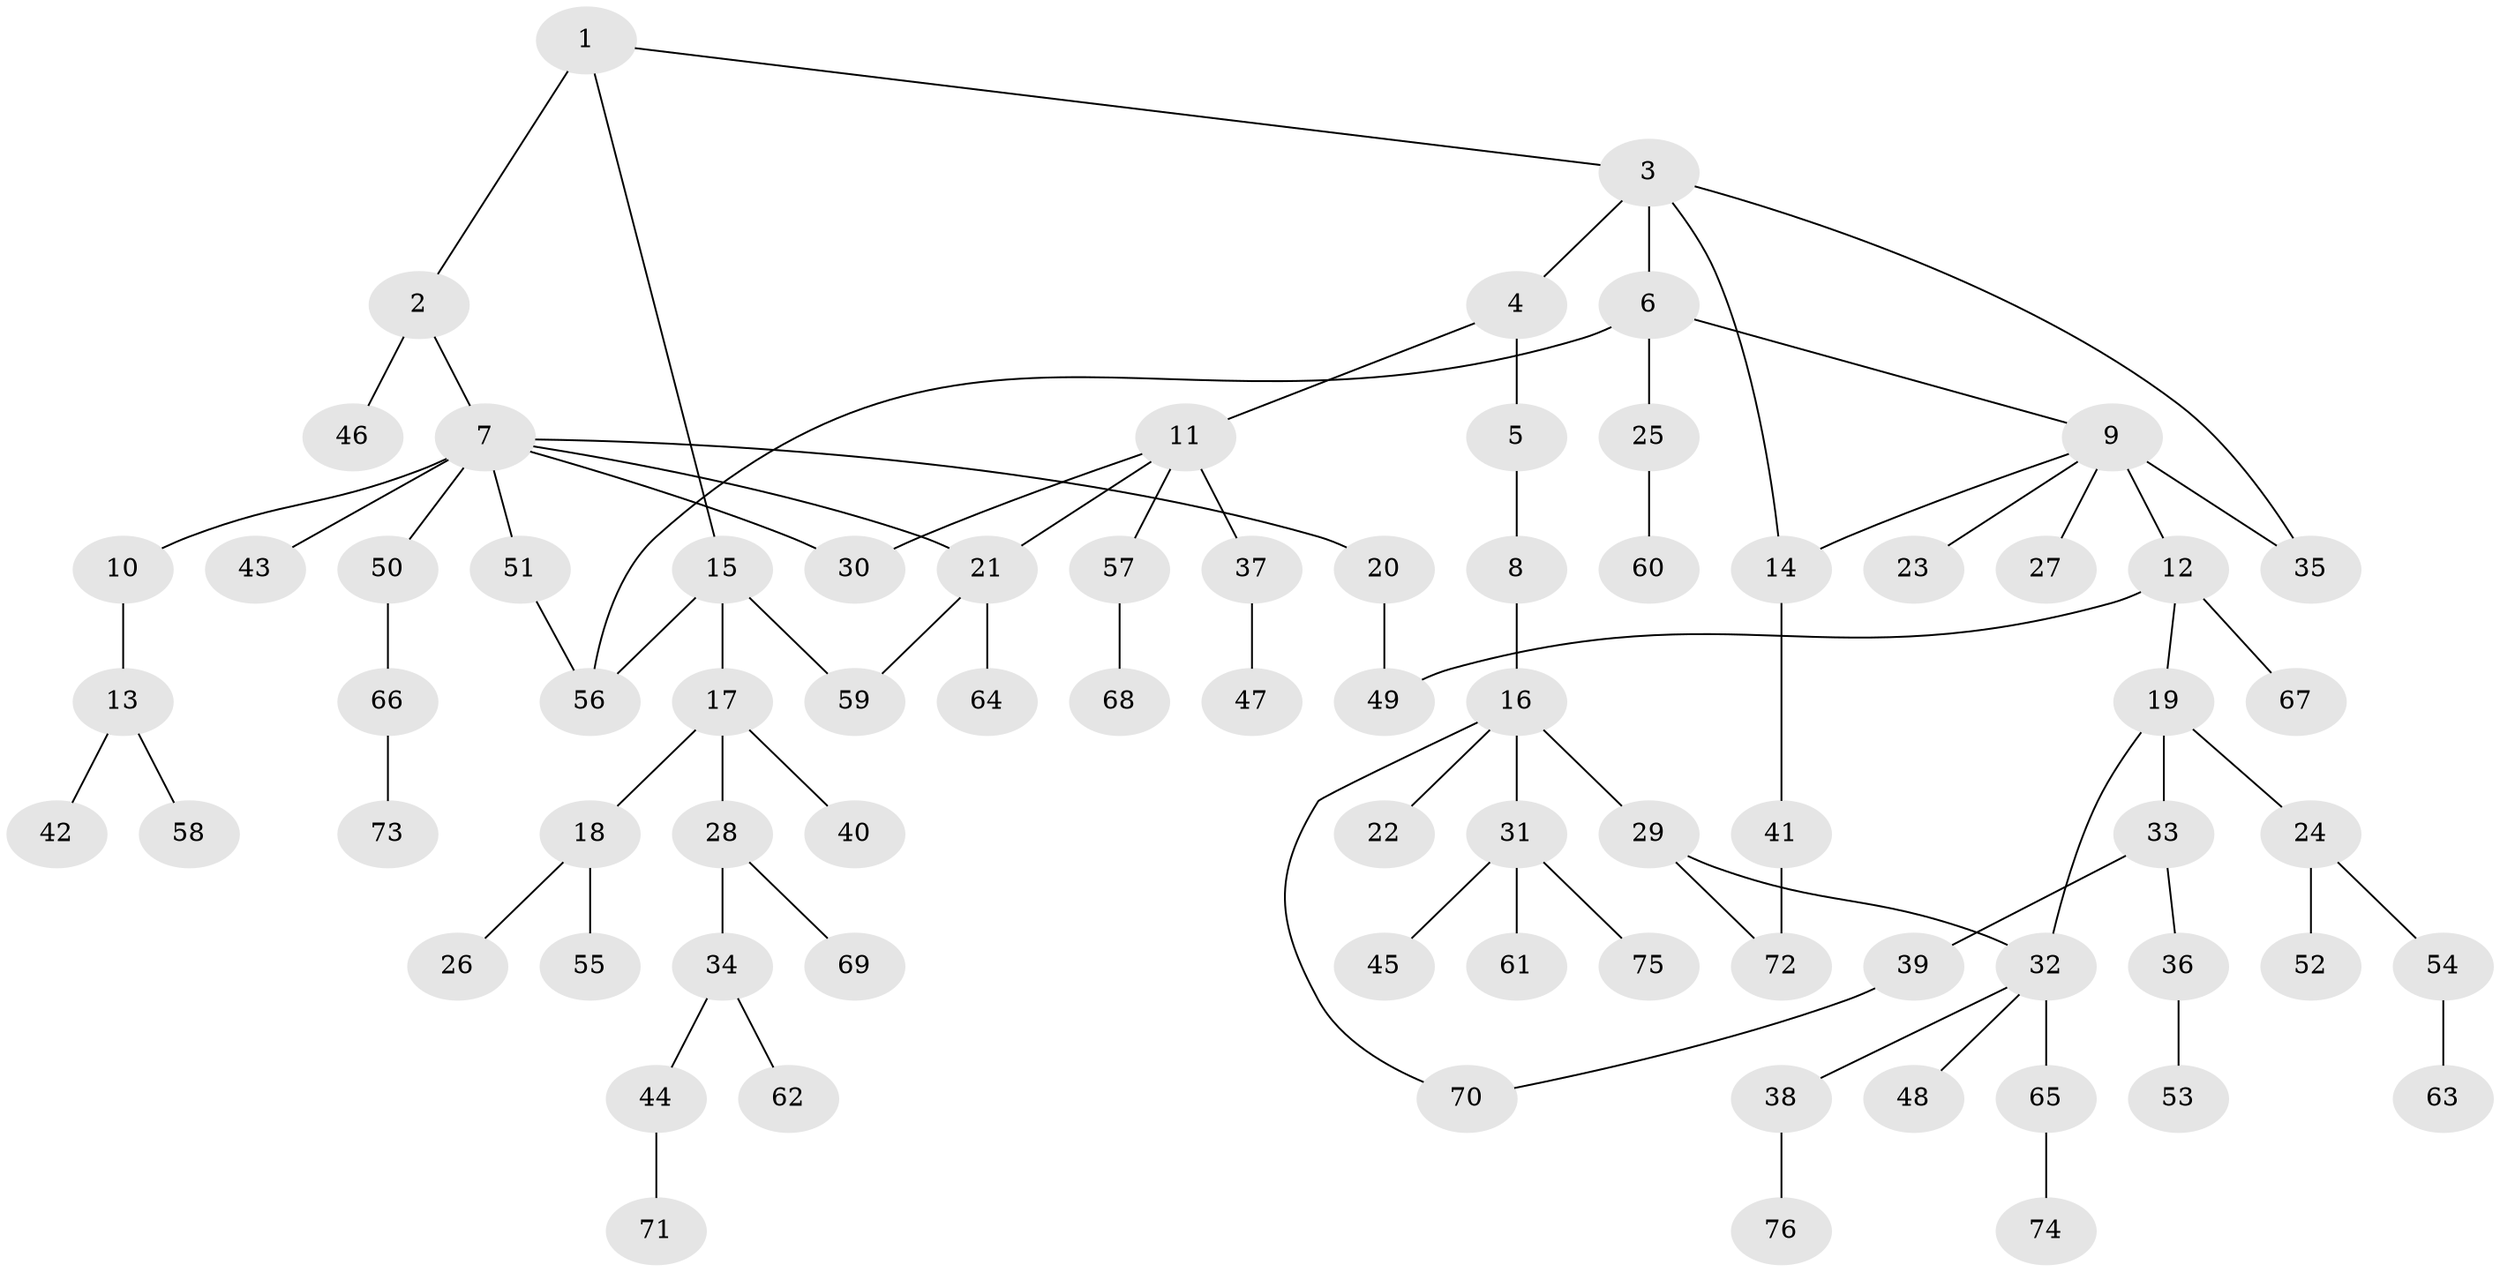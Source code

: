 // original degree distribution, {3: 0.1476510067114094, 6: 0.020134228187919462, 4: 0.06711409395973154, 2: 0.30201342281879195, 5: 0.03355704697986577, 8: 0.006711409395973154, 9: 0.006711409395973154, 1: 0.4161073825503356}
// Generated by graph-tools (version 1.1) at 2025/34/03/09/25 02:34:13]
// undirected, 76 vertices, 86 edges
graph export_dot {
graph [start="1"]
  node [color=gray90,style=filled];
  1;
  2;
  3;
  4;
  5;
  6;
  7;
  8;
  9;
  10;
  11;
  12;
  13;
  14;
  15;
  16;
  17;
  18;
  19;
  20;
  21;
  22;
  23;
  24;
  25;
  26;
  27;
  28;
  29;
  30;
  31;
  32;
  33;
  34;
  35;
  36;
  37;
  38;
  39;
  40;
  41;
  42;
  43;
  44;
  45;
  46;
  47;
  48;
  49;
  50;
  51;
  52;
  53;
  54;
  55;
  56;
  57;
  58;
  59;
  60;
  61;
  62;
  63;
  64;
  65;
  66;
  67;
  68;
  69;
  70;
  71;
  72;
  73;
  74;
  75;
  76;
  1 -- 2 [weight=1.0];
  1 -- 3 [weight=1.0];
  1 -- 15 [weight=1.0];
  2 -- 7 [weight=1.0];
  2 -- 46 [weight=2.0];
  3 -- 4 [weight=1.0];
  3 -- 6 [weight=1.0];
  3 -- 14 [weight=1.0];
  3 -- 35 [weight=1.0];
  4 -- 5 [weight=1.0];
  4 -- 11 [weight=1.0];
  5 -- 8 [weight=1.0];
  6 -- 9 [weight=1.0];
  6 -- 25 [weight=1.0];
  6 -- 56 [weight=1.0];
  7 -- 10 [weight=1.0];
  7 -- 20 [weight=1.0];
  7 -- 21 [weight=1.0];
  7 -- 30 [weight=1.0];
  7 -- 43 [weight=1.0];
  7 -- 50 [weight=1.0];
  7 -- 51 [weight=1.0];
  8 -- 16 [weight=1.0];
  9 -- 12 [weight=3.0];
  9 -- 14 [weight=1.0];
  9 -- 23 [weight=1.0];
  9 -- 27 [weight=1.0];
  9 -- 35 [weight=1.0];
  10 -- 13 [weight=1.0];
  11 -- 21 [weight=1.0];
  11 -- 30 [weight=1.0];
  11 -- 37 [weight=2.0];
  11 -- 57 [weight=1.0];
  12 -- 19 [weight=1.0];
  12 -- 49 [weight=1.0];
  12 -- 67 [weight=1.0];
  13 -- 42 [weight=1.0];
  13 -- 58 [weight=1.0];
  14 -- 41 [weight=1.0];
  15 -- 17 [weight=1.0];
  15 -- 56 [weight=1.0];
  15 -- 59 [weight=1.0];
  16 -- 22 [weight=2.0];
  16 -- 29 [weight=1.0];
  16 -- 31 [weight=1.0];
  16 -- 70 [weight=1.0];
  17 -- 18 [weight=1.0];
  17 -- 28 [weight=1.0];
  17 -- 40 [weight=1.0];
  18 -- 26 [weight=1.0];
  18 -- 55 [weight=1.0];
  19 -- 24 [weight=1.0];
  19 -- 32 [weight=1.0];
  19 -- 33 [weight=2.0];
  20 -- 49 [weight=1.0];
  21 -- 59 [weight=3.0];
  21 -- 64 [weight=1.0];
  24 -- 52 [weight=1.0];
  24 -- 54 [weight=1.0];
  25 -- 60 [weight=1.0];
  28 -- 34 [weight=1.0];
  28 -- 69 [weight=1.0];
  29 -- 32 [weight=1.0];
  29 -- 72 [weight=1.0];
  31 -- 45 [weight=1.0];
  31 -- 61 [weight=1.0];
  31 -- 75 [weight=1.0];
  32 -- 38 [weight=1.0];
  32 -- 48 [weight=1.0];
  32 -- 65 [weight=1.0];
  33 -- 36 [weight=1.0];
  33 -- 39 [weight=1.0];
  34 -- 44 [weight=1.0];
  34 -- 62 [weight=1.0];
  36 -- 53 [weight=2.0];
  37 -- 47 [weight=1.0];
  38 -- 76 [weight=2.0];
  39 -- 70 [weight=1.0];
  41 -- 72 [weight=1.0];
  44 -- 71 [weight=1.0];
  50 -- 66 [weight=1.0];
  51 -- 56 [weight=1.0];
  54 -- 63 [weight=1.0];
  57 -- 68 [weight=1.0];
  65 -- 74 [weight=1.0];
  66 -- 73 [weight=1.0];
}
